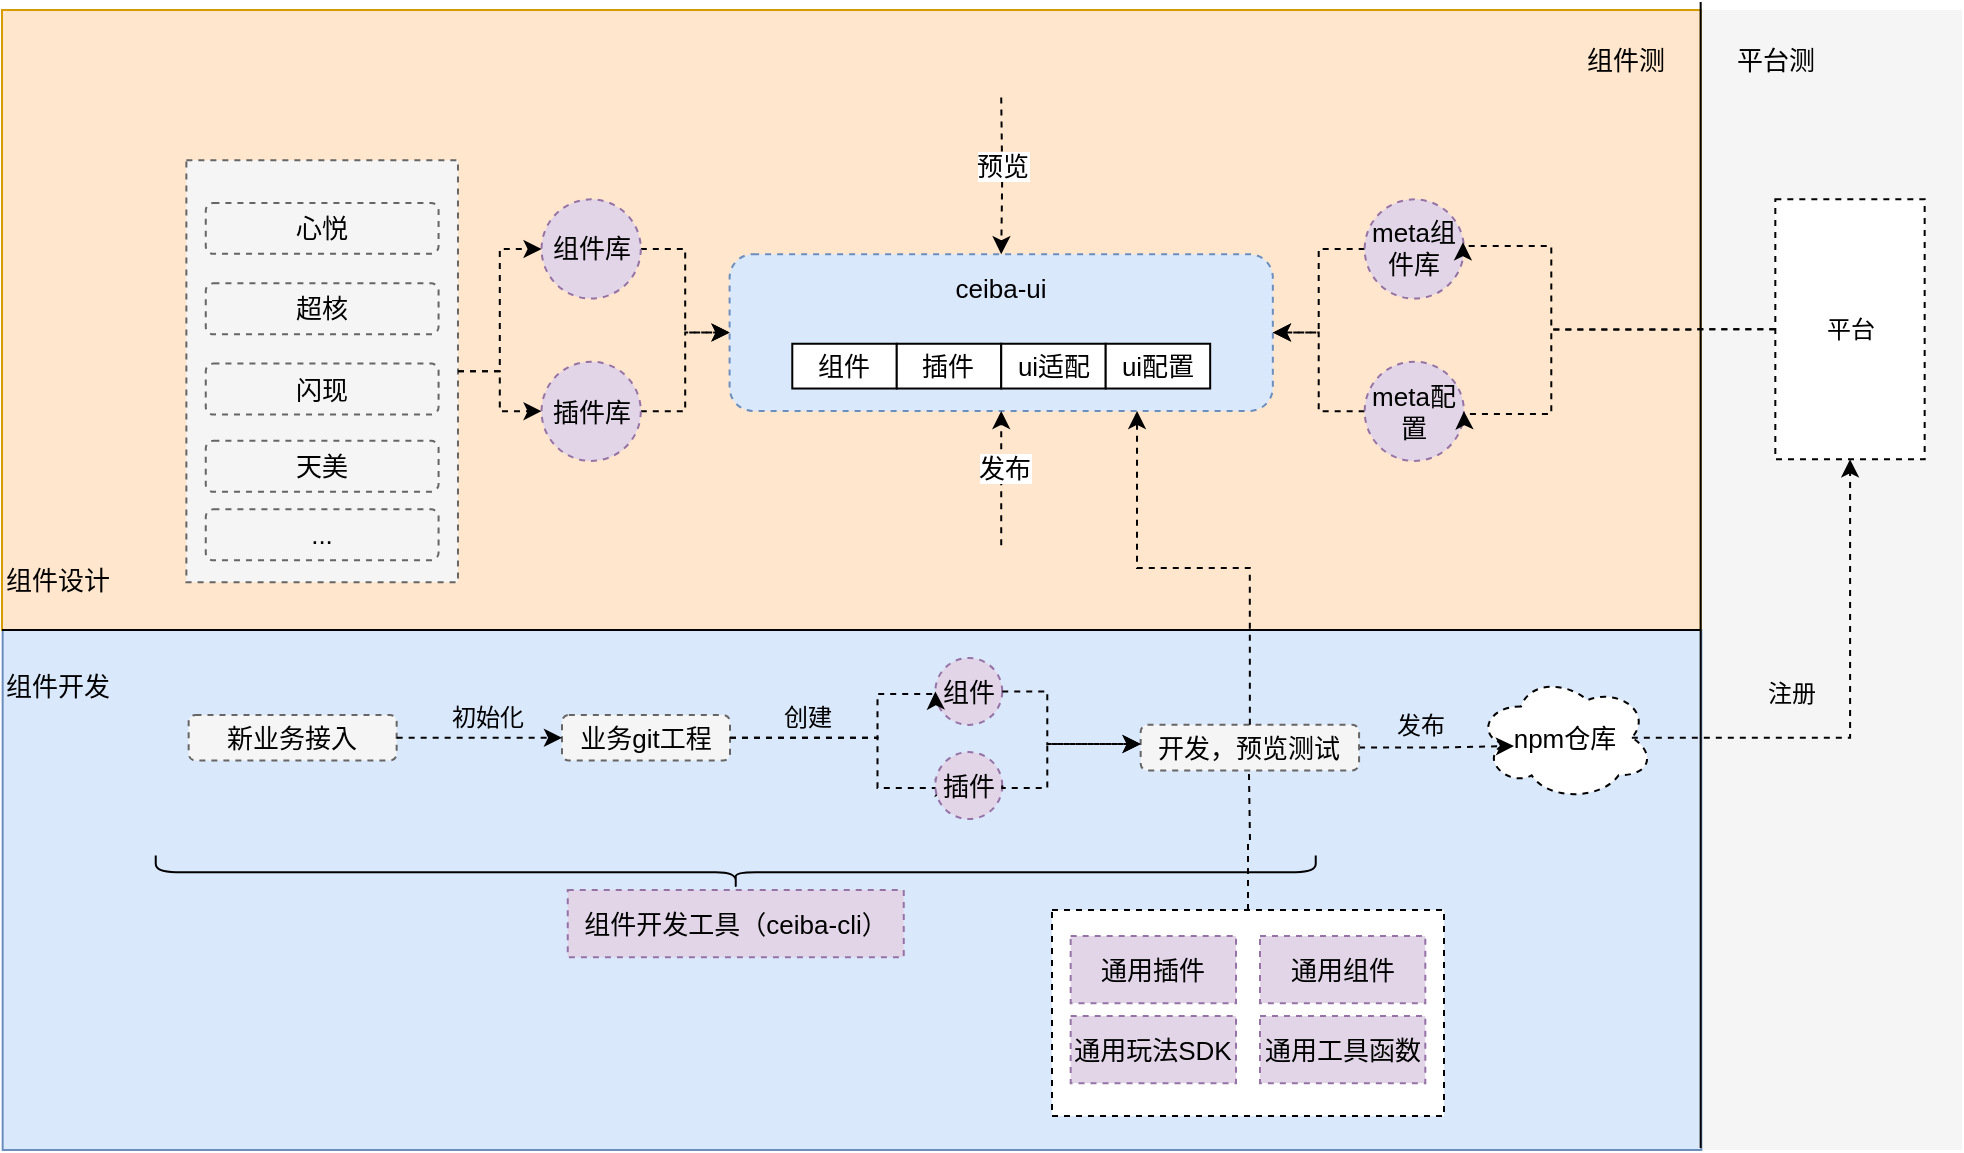 <mxfile version="15.5.7" type="github">
  <diagram id="rk3C6pTUY0xWVFAPisOY" name="Page-1">
    <mxGraphModel dx="1422" dy="738" grid="1" gridSize="10" guides="1" tooltips="1" connect="1" arrows="1" fold="1" page="1" pageScale="1" pageWidth="827" pageHeight="1169" math="0" shadow="0">
      <root>
        <mxCell id="0" />
        <mxCell id="1" parent="0" />
        <mxCell id="pB1RGP40LvwcYAefXJI1-122" value="" style="group" vertex="1" connectable="0" parent="1">
          <mxGeometry x="20" y="286" width="980" height="574" as="geometry" />
        </mxCell>
        <mxCell id="pB1RGP40LvwcYAefXJI1-119" value="" style="rounded=0;whiteSpace=wrap;html=1;fontSize=13;fontColor=#333333;fillColor=#f5f5f5;strokeColor=none;" vertex="1" parent="pB1RGP40LvwcYAefXJI1-122">
          <mxGeometry x="849.66" y="4" width="130.34" height="570" as="geometry" />
        </mxCell>
        <mxCell id="pB1RGP40LvwcYAefXJI1-118" value="" style="rounded=0;whiteSpace=wrap;html=1;fontSize=13;fillColor=#dae8fc;strokeColor=#6c8ebf;fontColor=#000000;" vertex="1" parent="pB1RGP40LvwcYAefXJI1-122">
          <mxGeometry x="0.327" y="314" width="849.333" height="260" as="geometry" />
        </mxCell>
        <mxCell id="pB1RGP40LvwcYAefXJI1-117" value="" style="rounded=0;whiteSpace=wrap;html=1;fontSize=13;fillColor=#ffe6cc;strokeColor=#d79b00;fontColor=#000000;" vertex="1" parent="pB1RGP40LvwcYAefXJI1-122">
          <mxGeometry y="4" width="849.333" height="310" as="geometry" />
        </mxCell>
        <mxCell id="pB1RGP40LvwcYAefXJI1-109" value="" style="rounded=0;whiteSpace=wrap;html=1;fontSize=13;fontColor=#000000;dashed=1;" vertex="1" parent="pB1RGP40LvwcYAefXJI1-122">
          <mxGeometry x="525" y="454" width="196" height="103" as="geometry" />
        </mxCell>
        <mxCell id="pB1RGP40LvwcYAefXJI1-66" value="新业务接入" style="rounded=1;whiteSpace=wrap;html=1;fillColor=#f5f5f5;fontColor=#000000;strokeColor=#666666;dashed=1;fontSize=13;" vertex="1" parent="pB1RGP40LvwcYAefXJI1-122">
          <mxGeometry x="93.329" y="356.499" width="104" height="22.779" as="geometry" />
        </mxCell>
        <mxCell id="pB1RGP40LvwcYAefXJI1-76" style="edgeStyle=orthogonalEdgeStyle;rounded=0;orthogonalLoop=1;jettySize=auto;html=1;exitX=1;exitY=0.5;exitDx=0;exitDy=0;entryX=0;entryY=0.5;entryDx=0;entryDy=0;fontSize=13;dashed=1;fontColor=#000000;" edge="1" parent="pB1RGP40LvwcYAefXJI1-122">
          <mxGeometry relative="1" as="geometry">
            <mxPoint x="364" y="367.89" as="sourcePoint" />
            <mxPoint x="475.337" y="392.967" as="targetPoint" />
            <Array as="points">
              <mxPoint x="437.733" y="368" />
              <mxPoint x="437.733" y="393" />
            </Array>
          </mxGeometry>
        </mxCell>
        <mxCell id="pB1RGP40LvwcYAefXJI1-68" value="业务git工程" style="rounded=1;whiteSpace=wrap;html=1;fillColor=#f5f5f5;fontColor=#000000;strokeColor=#666666;dashed=1;fontSize=13;" vertex="1" parent="pB1RGP40LvwcYAefXJI1-122">
          <mxGeometry x="280" y="356.5" width="84" height="22.78" as="geometry" />
        </mxCell>
        <mxCell id="pB1RGP40LvwcYAefXJI1-67" style="edgeStyle=orthogonalEdgeStyle;rounded=0;orthogonalLoop=1;jettySize=auto;html=1;exitX=1;exitY=0.5;exitDx=0;exitDy=0;fontSize=13;dashed=1;entryX=0;entryY=0.5;entryDx=0;entryDy=0;fontColor=#000000;" edge="1" parent="pB1RGP40LvwcYAefXJI1-122" source="pB1RGP40LvwcYAefXJI1-66" target="pB1RGP40LvwcYAefXJI1-68">
          <mxGeometry relative="1" as="geometry">
            <mxPoint x="261.996" y="367.643" as="targetPoint" />
          </mxGeometry>
        </mxCell>
        <mxCell id="pB1RGP40LvwcYAefXJI1-70" value="初始化" style="text;html=1;strokeColor=none;fillColor=none;align=center;verticalAlign=middle;whiteSpace=wrap;rounded=0;fontSize=12;dashed=1;fontColor=#000000;" vertex="1" parent="pB1RGP40LvwcYAefXJI1-122">
          <mxGeometry x="214.667" y="343" width="56" height="30" as="geometry" />
        </mxCell>
        <mxCell id="pB1RGP40LvwcYAefXJI1-71" value="组件开发工具（ceiba-cli）" style="text;html=1;strokeColor=#9673a6;fillColor=#e1d5e7;align=center;verticalAlign=middle;whiteSpace=wrap;rounded=0;fontSize=13;dashed=1;fontColor=#000000;" vertex="1" parent="pB1RGP40LvwcYAefXJI1-122">
          <mxGeometry x="282.875" y="444" width="168" height="33.58" as="geometry" />
        </mxCell>
        <mxCell id="pB1RGP40LvwcYAefXJI1-78" value="创建" style="text;html=1;strokeColor=none;fillColor=none;align=center;verticalAlign=middle;whiteSpace=wrap;rounded=0;fontSize=12;dashed=1;fontColor=#000000;" vertex="1" parent="pB1RGP40LvwcYAefXJI1-122">
          <mxGeometry x="375.2" y="343" width="56" height="30" as="geometry" />
        </mxCell>
        <mxCell id="pB1RGP40LvwcYAefXJI1-82" value="npm仓库" style="ellipse;shape=cloud;whiteSpace=wrap;html=1;fontSize=13;dashed=1;fontColor=#000000;" vertex="1" parent="pB1RGP40LvwcYAefXJI1-122">
          <mxGeometry x="737.333" y="336.55" width="88.667" height="62.67" as="geometry" />
        </mxCell>
        <mxCell id="pB1RGP40LvwcYAefXJI1-87" value="平台" style="rounded=0;whiteSpace=wrap;html=1;fontSize=12;dashed=1;fontColor=#000000;" vertex="1" parent="pB1RGP40LvwcYAefXJI1-122">
          <mxGeometry x="886.667" y="98.68" width="74.667" height="130" as="geometry" />
        </mxCell>
        <mxCell id="pB1RGP40LvwcYAefXJI1-90" style="edgeStyle=orthogonalEdgeStyle;rounded=0;orthogonalLoop=1;jettySize=auto;html=1;exitX=0.875;exitY=0.5;exitDx=0;exitDy=0;exitPerimeter=0;fontSize=12;dashed=1;fontColor=#000000;" edge="1" parent="pB1RGP40LvwcYAefXJI1-122" source="pB1RGP40LvwcYAefXJI1-82" target="pB1RGP40LvwcYAefXJI1-87">
          <mxGeometry relative="1" as="geometry" />
        </mxCell>
        <mxCell id="pB1RGP40LvwcYAefXJI1-79" value="发布" style="text;html=1;strokeColor=none;fillColor=none;align=center;verticalAlign=middle;whiteSpace=wrap;rounded=0;fontSize=12;dashed=1;fontColor=#000000;" vertex="1" parent="pB1RGP40LvwcYAefXJI1-122">
          <mxGeometry x="690.667" y="344.43" width="37.333" height="34.85" as="geometry" />
        </mxCell>
        <mxCell id="pB1RGP40LvwcYAefXJI1-94" value="" style="shape=curlyBracket;whiteSpace=wrap;html=1;rounded=1;fontSize=12;rotation=-90;fontColor=#000000;" vertex="1" parent="pB1RGP40LvwcYAefXJI1-122">
          <mxGeometry x="358.54" y="145.08" width="16.66" height="580" as="geometry" />
        </mxCell>
        <mxCell id="pB1RGP40LvwcYAefXJI1-74" value="" style="group;fontSize=13;dashed=1;fontColor=#000000;" vertex="1" connectable="0" parent="pB1RGP40LvwcYAefXJI1-122">
          <mxGeometry x="466.667" y="328" width="35.85" height="89.61" as="geometry" />
        </mxCell>
        <mxCell id="pB1RGP40LvwcYAefXJI1-72" value="组件" style="ellipse;whiteSpace=wrap;html=1;aspect=fixed;fillColor=#e1d5e7;strokeColor=#9673a6;fontSize=13;dashed=1;fontColor=#000000;" vertex="1" parent="pB1RGP40LvwcYAefXJI1-74">
          <mxGeometry width="33.454" height="33.454" as="geometry" />
        </mxCell>
        <mxCell id="pB1RGP40LvwcYAefXJI1-73" value="插件" style="ellipse;whiteSpace=wrap;html=1;aspect=fixed;fillColor=#e1d5e7;strokeColor=#9673a6;fontSize=13;dashed=1;fontColor=#000000;" vertex="1" parent="pB1RGP40LvwcYAefXJI1-74">
          <mxGeometry y="47.045" width="33.454" height="33.454" as="geometry" />
        </mxCell>
        <mxCell id="pB1RGP40LvwcYAefXJI1-75" style="edgeStyle=orthogonalEdgeStyle;rounded=0;orthogonalLoop=1;jettySize=auto;html=1;exitX=1;exitY=0.5;exitDx=0;exitDy=0;entryX=0;entryY=0.5;entryDx=0;entryDy=0;fontSize=13;dashed=1;fontColor=#000000;" edge="1" parent="pB1RGP40LvwcYAefXJI1-122" source="pB1RGP40LvwcYAefXJI1-68" target="pB1RGP40LvwcYAefXJI1-72">
          <mxGeometry relative="1" as="geometry">
            <mxPoint x="373.333" y="367.89" as="sourcePoint" />
            <Array as="points">
              <mxPoint x="437.733" y="368" />
              <mxPoint x="437.733" y="346" />
            </Array>
          </mxGeometry>
        </mxCell>
        <mxCell id="pB1RGP40LvwcYAefXJI1-99" style="edgeStyle=orthogonalEdgeStyle;rounded=0;orthogonalLoop=1;jettySize=auto;html=1;exitX=1;exitY=0.5;exitDx=0;exitDy=0;dashed=1;fontSize=12;fontColor=#000000;" edge="1" parent="pB1RGP40LvwcYAefXJI1-122" source="pB1RGP40LvwcYAefXJI1-95">
          <mxGeometry relative="1" as="geometry">
            <mxPoint x="756" y="372" as="targetPoint" />
          </mxGeometry>
        </mxCell>
        <mxCell id="pB1RGP40LvwcYAefXJI1-95" value="开发，预览测试" style="rounded=1;whiteSpace=wrap;html=1;fillColor=#f5f5f5;fontColor=#000000;strokeColor=#666666;dashed=1;fontSize=13;" vertex="1" parent="pB1RGP40LvwcYAefXJI1-122">
          <mxGeometry x="569.333" y="361.42" width="109.2" height="22.78" as="geometry" />
        </mxCell>
        <mxCell id="pB1RGP40LvwcYAefXJI1-92" style="edgeStyle=orthogonalEdgeStyle;rounded=0;orthogonalLoop=1;jettySize=auto;html=1;exitX=1;exitY=0.5;exitDx=0;exitDy=0;fontSize=12;dashed=1;fontColor=#000000;" edge="1" parent="pB1RGP40LvwcYAefXJI1-122" source="pB1RGP40LvwcYAefXJI1-73" target="pB1RGP40LvwcYAefXJI1-95">
          <mxGeometry x="475.337" y="328" as="geometry">
            <Array as="points">
              <mxPoint x="522.667" y="393" />
              <mxPoint x="522.667" y="371" />
            </Array>
          </mxGeometry>
        </mxCell>
        <mxCell id="pB1RGP40LvwcYAefXJI1-83" style="edgeStyle=orthogonalEdgeStyle;rounded=0;orthogonalLoop=1;jettySize=auto;html=1;exitX=1;exitY=0.5;exitDx=0;exitDy=0;fontSize=12;dashed=1;fontColor=#000000;" edge="1" parent="pB1RGP40LvwcYAefXJI1-122" source="pB1RGP40LvwcYAefXJI1-72" target="pB1RGP40LvwcYAefXJI1-95">
          <mxGeometry x="475.337" y="328" as="geometry">
            <mxPoint x="560" y="371" as="targetPoint" />
            <Array as="points">
              <mxPoint x="500.267" y="344" />
              <mxPoint x="522.667" y="344" />
              <mxPoint x="522.667" y="371" />
            </Array>
          </mxGeometry>
        </mxCell>
        <mxCell id="pB1RGP40LvwcYAefXJI1-105" value="通用组件" style="text;html=1;strokeColor=#9673a6;fillColor=#e1d5e7;align=center;verticalAlign=middle;whiteSpace=wrap;rounded=0;fontSize=13;dashed=1;fontColor=#000000;" vertex="1" parent="pB1RGP40LvwcYAefXJI1-122">
          <mxGeometry x="628.992" y="467" width="82.675" height="33.58" as="geometry" />
        </mxCell>
        <mxCell id="pB1RGP40LvwcYAefXJI1-106" value="通用插件" style="text;html=1;strokeColor=#9673a6;fillColor=#e1d5e7;align=center;verticalAlign=middle;whiteSpace=wrap;rounded=0;fontSize=13;dashed=1;fontColor=#000000;" vertex="1" parent="pB1RGP40LvwcYAefXJI1-122">
          <mxGeometry x="534.333" y="467" width="82.675" height="33.58" as="geometry" />
        </mxCell>
        <mxCell id="pB1RGP40LvwcYAefXJI1-107" value="通用玩法SDK" style="text;html=1;strokeColor=#9673a6;fillColor=#e1d5e7;align=center;verticalAlign=middle;whiteSpace=wrap;rounded=0;fontSize=13;dashed=1;fontColor=#000000;" vertex="1" parent="pB1RGP40LvwcYAefXJI1-122">
          <mxGeometry x="534.333" y="507" width="82.675" height="33.58" as="geometry" />
        </mxCell>
        <mxCell id="pB1RGP40LvwcYAefXJI1-108" value="通用工具函数" style="text;html=1;strokeColor=#9673a6;fillColor=#e1d5e7;align=center;verticalAlign=middle;whiteSpace=wrap;rounded=0;fontSize=13;dashed=1;fontColor=#000000;" vertex="1" parent="pB1RGP40LvwcYAefXJI1-122">
          <mxGeometry x="628.992" y="507" width="82.675" height="33.58" as="geometry" />
        </mxCell>
        <mxCell id="pB1RGP40LvwcYAefXJI1-18" value="" style="rounded=1;whiteSpace=wrap;html=1;fillColor=#dae8fc;strokeColor=#6c8ebf;dashed=1;fontSize=13;fontColor=#000000;" vertex="1" parent="pB1RGP40LvwcYAefXJI1-122">
          <mxGeometry x="363.802" y="126.104" width="271.622" height="78.353" as="geometry" />
        </mxCell>
        <mxCell id="pB1RGP40LvwcYAefXJI1-121" style="edgeStyle=orthogonalEdgeStyle;rounded=0;orthogonalLoop=1;jettySize=auto;html=1;exitX=0.5;exitY=0;exitDx=0;exitDy=0;entryX=0.75;entryY=1;entryDx=0;entryDy=0;fontSize=13;fontColor=#000000;dashed=1;" edge="1" parent="pB1RGP40LvwcYAefXJI1-122" source="pB1RGP40LvwcYAefXJI1-95" target="pB1RGP40LvwcYAefXJI1-18">
          <mxGeometry relative="1" as="geometry" />
        </mxCell>
        <mxCell id="pB1RGP40LvwcYAefXJI1-19" value="ceiba-ui" style="text;html=1;strokeColor=none;fillColor=none;align=center;verticalAlign=middle;whiteSpace=wrap;rounded=0;fontSize=13;fontColor=#000000;" vertex="1" parent="pB1RGP40LvwcYAefXJI1-122">
          <mxGeometry x="468.273" y="126.104" width="62.682" height="33.58" as="geometry" />
        </mxCell>
        <mxCell id="pB1RGP40LvwcYAefXJI1-20" value="组件" style="rounded=0;whiteSpace=wrap;html=1;fontSize=13;fontColor=#000000;" vertex="1" parent="pB1RGP40LvwcYAefXJI1-122">
          <mxGeometry x="395.143" y="170.877" width="52.235" height="22.386" as="geometry" />
        </mxCell>
        <mxCell id="pB1RGP40LvwcYAefXJI1-21" value="插件" style="rounded=0;whiteSpace=wrap;html=1;fontSize=13;fontColor=#000000;" vertex="1" parent="pB1RGP40LvwcYAefXJI1-122">
          <mxGeometry x="447.378" y="170.877" width="52.235" height="22.386" as="geometry" />
        </mxCell>
        <mxCell id="pB1RGP40LvwcYAefXJI1-22" value="ui适配" style="rounded=0;whiteSpace=wrap;html=1;fontSize=13;fontColor=#000000;" vertex="1" parent="pB1RGP40LvwcYAefXJI1-122">
          <mxGeometry x="499.614" y="170.877" width="52.235" height="22.386" as="geometry" />
        </mxCell>
        <mxCell id="pB1RGP40LvwcYAefXJI1-23" value="ui配置" style="rounded=0;whiteSpace=wrap;html=1;fontSize=13;fontColor=#000000;" vertex="1" parent="pB1RGP40LvwcYAefXJI1-122">
          <mxGeometry x="551.849" y="170.877" width="52.235" height="22.386" as="geometry" />
        </mxCell>
        <mxCell id="pB1RGP40LvwcYAefXJI1-26" style="edgeStyle=orthogonalEdgeStyle;rounded=0;orthogonalLoop=1;jettySize=auto;html=1;exitX=0.5;exitY=1;exitDx=0;exitDy=0;entryX=0.5;entryY=0;entryDx=0;entryDy=0;fontSize=13;dashed=1;fontColor=#000000;" edge="1" parent="pB1RGP40LvwcYAefXJI1-122" target="pB1RGP40LvwcYAefXJI1-19">
          <mxGeometry x="37.333" y="0.74" as="geometry">
            <mxPoint x="499.614" y="47.752" as="sourcePoint" />
          </mxGeometry>
        </mxCell>
        <mxCell id="pB1RGP40LvwcYAefXJI1-31" value="预览" style="edgeLabel;html=1;align=center;verticalAlign=middle;resizable=0;points=[];fontSize=13;fontColor=#000000;" vertex="1" connectable="0" parent="pB1RGP40LvwcYAefXJI1-26">
          <mxGeometry x="-0.124" relative="1" as="geometry">
            <mxPoint as="offset" />
          </mxGeometry>
        </mxCell>
        <mxCell id="pB1RGP40LvwcYAefXJI1-32" value="" style="endArrow=classic;html=1;rounded=0;entryX=0.5;entryY=1;entryDx=0;entryDy=0;fontSize=13;dashed=1;fontColor=#000000;" edge="1" parent="pB1RGP40LvwcYAefXJI1-122" target="pB1RGP40LvwcYAefXJI1-18">
          <mxGeometry x="37.333" y="0.74" width="46.667" height="50" as="geometry">
            <mxPoint x="499.614" y="271.616" as="sourcePoint" />
            <mxPoint x="520.508" y="215.65" as="targetPoint" />
          </mxGeometry>
        </mxCell>
        <mxCell id="pB1RGP40LvwcYAefXJI1-33" value="发布" style="edgeLabel;html=1;align=center;verticalAlign=middle;resizable=0;points=[];fontSize=13;fontColor=#000000;" vertex="1" connectable="0" parent="pB1RGP40LvwcYAefXJI1-32">
          <mxGeometry x="0.163" y="-1" relative="1" as="geometry">
            <mxPoint as="offset" />
          </mxGeometry>
        </mxCell>
        <mxCell id="pB1RGP40LvwcYAefXJI1-53" style="edgeStyle=orthogonalEdgeStyle;rounded=0;orthogonalLoop=1;jettySize=auto;html=1;exitX=1;exitY=0.5;exitDx=0;exitDy=0;entryX=0;entryY=0.5;entryDx=0;entryDy=0;fontSize=13;dashed=1;fontColor=#000000;" edge="1" parent="pB1RGP40LvwcYAefXJI1-122" source="pB1RGP40LvwcYAefXJI1-34" target="pB1RGP40LvwcYAefXJI1-18">
          <mxGeometry x="37.333" y="0.74" as="geometry" />
        </mxCell>
        <mxCell id="pB1RGP40LvwcYAefXJI1-34" value="组件库" style="ellipse;whiteSpace=wrap;html=1;aspect=fixed;fillColor=#e1d5e7;strokeColor=#9673a6;fontSize=13;dashed=1;fontColor=#000000;" vertex="1" parent="pB1RGP40LvwcYAefXJI1-122">
          <mxGeometry x="269.779" y="98.681" width="49.623" height="49.623" as="geometry" />
        </mxCell>
        <mxCell id="pB1RGP40LvwcYAefXJI1-41" style="edgeStyle=orthogonalEdgeStyle;rounded=0;orthogonalLoop=1;jettySize=auto;html=1;exitX=0;exitY=0.5;exitDx=0;exitDy=0;entryX=1;entryY=0.5;entryDx=0;entryDy=0;fontSize=13;dashed=1;fontColor=#000000;" edge="1" parent="pB1RGP40LvwcYAefXJI1-122" source="pB1RGP40LvwcYAefXJI1-40" target="pB1RGP40LvwcYAefXJI1-18">
          <mxGeometry x="37.333" y="0.74" as="geometry" />
        </mxCell>
        <mxCell id="pB1RGP40LvwcYAefXJI1-40" value="meta组件库" style="ellipse;whiteSpace=wrap;html=1;aspect=fixed;fillColor=#e1d5e7;strokeColor=#9673a6;fontSize=13;dashed=1;fontColor=#000000;" vertex="1" parent="pB1RGP40LvwcYAefXJI1-122">
          <mxGeometry x="681.335" y="98.677" width="49.623" height="49.623" as="geometry" />
        </mxCell>
        <mxCell id="pB1RGP40LvwcYAefXJI1-54" style="edgeStyle=orthogonalEdgeStyle;rounded=0;orthogonalLoop=1;jettySize=auto;html=1;exitX=1;exitY=0.5;exitDx=0;exitDy=0;fontSize=13;dashed=1;fontColor=#000000;" edge="1" parent="pB1RGP40LvwcYAefXJI1-122" source="pB1RGP40LvwcYAefXJI1-51" target="pB1RGP40LvwcYAefXJI1-18">
          <mxGeometry x="37.333" y="0.74" as="geometry" />
        </mxCell>
        <mxCell id="pB1RGP40LvwcYAefXJI1-51" value="插件库" style="ellipse;whiteSpace=wrap;html=1;aspect=fixed;fillColor=#e1d5e7;strokeColor=#9673a6;fontSize=13;dashed=1;fontColor=#000000;" vertex="1" parent="pB1RGP40LvwcYAefXJI1-122">
          <mxGeometry x="269.779" y="179.832" width="49.623" height="49.623" as="geometry" />
        </mxCell>
        <mxCell id="pB1RGP40LvwcYAefXJI1-52" style="edgeStyle=orthogonalEdgeStyle;rounded=0;orthogonalLoop=1;jettySize=auto;html=1;exitX=1;exitY=0.5;exitDx=0;exitDy=0;fontSize=13;dashed=1;fontColor=#000000;" edge="1" parent="pB1RGP40LvwcYAefXJI1-122" source="pB1RGP40LvwcYAefXJI1-15" target="pB1RGP40LvwcYAefXJI1-51">
          <mxGeometry x="37.333" y="0.74" as="geometry" />
        </mxCell>
        <mxCell id="pB1RGP40LvwcYAefXJI1-15" value="" style="rounded=0;whiteSpace=wrap;html=1;fillColor=#f5f5f5;fontColor=#000000;strokeColor=#666666;dashed=1;fontSize=13;" vertex="1" parent="pB1RGP40LvwcYAefXJI1-122">
          <mxGeometry x="92.18" y="79.093" width="135.811" height="210.992" as="geometry" />
        </mxCell>
        <mxCell id="pB1RGP40LvwcYAefXJI1-38" style="edgeStyle=orthogonalEdgeStyle;rounded=0;orthogonalLoop=1;jettySize=auto;html=1;exitX=1;exitY=0.5;exitDx=0;exitDy=0;fontSize=13;dashed=1;fontColor=#000000;" edge="1" parent="pB1RGP40LvwcYAefXJI1-122" source="pB1RGP40LvwcYAefXJI1-15" target="pB1RGP40LvwcYAefXJI1-34">
          <mxGeometry x="37.333" y="0.74" as="geometry" />
        </mxCell>
        <mxCell id="pB1RGP40LvwcYAefXJI1-7" value="超核" style="rounded=1;whiteSpace=wrap;html=1;fillColor=#f5f5f5;fontColor=#000000;strokeColor=#666666;dashed=1;fontSize=13;" vertex="1" parent="pB1RGP40LvwcYAefXJI1-122">
          <mxGeometry x="101.881" y="140.655" width="116.41" height="25.497" as="geometry" />
        </mxCell>
        <mxCell id="pB1RGP40LvwcYAefXJI1-28" value="..." style="rounded=1;whiteSpace=wrap;html=1;fillColor=#f5f5f5;fontColor=#000000;strokeColor=#666666;dashed=1;fontSize=13;" vertex="1" parent="pB1RGP40LvwcYAefXJI1-122">
          <mxGeometry x="101.881" y="253.661" width="116.41" height="25.497" as="geometry" />
        </mxCell>
        <mxCell id="pB1RGP40LvwcYAefXJI1-55" value="心悦" style="rounded=1;whiteSpace=wrap;html=1;fillColor=#f5f5f5;fontColor=#000000;strokeColor=#666666;dashed=1;fontSize=13;" vertex="1" parent="pB1RGP40LvwcYAefXJI1-122">
          <mxGeometry x="101.881" y="100.438" width="116.41" height="25.497" as="geometry" />
        </mxCell>
        <mxCell id="pB1RGP40LvwcYAefXJI1-56" value="闪现" style="rounded=1;whiteSpace=wrap;html=1;fillColor=#f5f5f5;fontColor=#000000;strokeColor=#666666;dashed=1;fontSize=13;" vertex="1" parent="pB1RGP40LvwcYAefXJI1-122">
          <mxGeometry x="101.881" y="180.771" width="116.41" height="25.497" as="geometry" />
        </mxCell>
        <mxCell id="pB1RGP40LvwcYAefXJI1-57" value="天美" style="rounded=1;whiteSpace=wrap;html=1;fillColor=#f5f5f5;fontColor=#000000;strokeColor=#666666;dashed=1;fontSize=13;" vertex="1" parent="pB1RGP40LvwcYAefXJI1-122">
          <mxGeometry x="101.881" y="219.412" width="116.41" height="25.497" as="geometry" />
        </mxCell>
        <mxCell id="pB1RGP40LvwcYAefXJI1-86" style="edgeStyle=orthogonalEdgeStyle;rounded=0;orthogonalLoop=1;jettySize=auto;html=1;exitX=0;exitY=0.5;exitDx=0;exitDy=0;entryX=1;entryY=0.5;entryDx=0;entryDy=0;fontSize=12;dashed=1;fontColor=#000000;" edge="1" parent="pB1RGP40LvwcYAefXJI1-122" source="pB1RGP40LvwcYAefXJI1-85" target="pB1RGP40LvwcYAefXJI1-18">
          <mxGeometry x="37.333" y="0.74" as="geometry" />
        </mxCell>
        <mxCell id="pB1RGP40LvwcYAefXJI1-85" value="meta配置" style="ellipse;whiteSpace=wrap;html=1;aspect=fixed;fillColor=#e1d5e7;strokeColor=#9673a6;fontSize=13;dashed=1;fontColor=#000000;" vertex="1" parent="pB1RGP40LvwcYAefXJI1-122">
          <mxGeometry x="681.335" y="179.837" width="49.623" height="49.623" as="geometry" />
        </mxCell>
        <mxCell id="pB1RGP40LvwcYAefXJI1-93" value="注册" style="text;html=1;strokeColor=none;fillColor=none;align=center;verticalAlign=middle;whiteSpace=wrap;rounded=0;fontSize=12;dashed=1;fontColor=#000000;" vertex="1" parent="pB1RGP40LvwcYAefXJI1-122">
          <mxGeometry x="858.664" y="328.002" width="71.701" height="35.844" as="geometry" />
        </mxCell>
        <mxCell id="pB1RGP40LvwcYAefXJI1-111" value="" style="endArrow=none;html=1;rounded=0;fontSize=13;fontColor=#000000;" edge="1" parent="pB1RGP40LvwcYAefXJI1-122">
          <mxGeometry width="50" height="50" relative="1" as="geometry">
            <mxPoint y="314" as="sourcePoint" />
            <mxPoint x="849.333" y="314" as="targetPoint" />
          </mxGeometry>
        </mxCell>
        <mxCell id="pB1RGP40LvwcYAefXJI1-112" value="" style="endArrow=none;html=1;rounded=0;fontSize=13;fontColor=#000000;" edge="1" parent="pB1RGP40LvwcYAefXJI1-122">
          <mxGeometry width="50" height="50" relative="1" as="geometry">
            <mxPoint x="849.333" as="sourcePoint" />
            <mxPoint x="849.333" y="573" as="targetPoint" />
          </mxGeometry>
        </mxCell>
        <mxCell id="pB1RGP40LvwcYAefXJI1-113" value="组件设计" style="text;html=1;strokeColor=none;fillColor=none;align=center;verticalAlign=middle;whiteSpace=wrap;rounded=0;fontSize=13;fontColor=#000000;" vertex="1" parent="pB1RGP40LvwcYAefXJI1-122">
          <mxGeometry y="274" width="56" height="30" as="geometry" />
        </mxCell>
        <mxCell id="pB1RGP40LvwcYAefXJI1-114" value="组件开发" style="text;html=1;strokeColor=none;fillColor=none;align=center;verticalAlign=middle;whiteSpace=wrap;rounded=0;fontSize=13;fontColor=#000000;" vertex="1" parent="pB1RGP40LvwcYAefXJI1-122">
          <mxGeometry y="326.5" width="56" height="30" as="geometry" />
        </mxCell>
        <mxCell id="pB1RGP40LvwcYAefXJI1-115" value="组件测" style="text;html=1;strokeColor=none;fillColor=none;align=center;verticalAlign=middle;whiteSpace=wrap;rounded=0;fontSize=13;fontColor=#000000;" vertex="1" parent="pB1RGP40LvwcYAefXJI1-122">
          <mxGeometry x="784" y="14" width="56" height="30" as="geometry" />
        </mxCell>
        <mxCell id="pB1RGP40LvwcYAefXJI1-116" value="平台测" style="text;html=1;strokeColor=none;fillColor=none;align=center;verticalAlign=middle;whiteSpace=wrap;rounded=0;fontSize=13;fontColor=#000000;" vertex="1" parent="pB1RGP40LvwcYAefXJI1-122">
          <mxGeometry x="858.667" y="14" width="56" height="30" as="geometry" />
        </mxCell>
        <mxCell id="pB1RGP40LvwcYAefXJI1-120" value="" style="edgeStyle=orthogonalEdgeStyle;rounded=0;orthogonalLoop=1;jettySize=auto;html=1;exitX=0.5;exitY=0;exitDx=0;exitDy=0;dashed=1;fontSize=13;fontColor=#000000;endArrow=none;" edge="1" parent="pB1RGP40LvwcYAefXJI1-122" source="pB1RGP40LvwcYAefXJI1-109">
          <mxGeometry relative="1" as="geometry">
            <mxPoint x="623" y="454" as="sourcePoint" />
            <mxPoint x="623.467" y="384" as="targetPoint" />
          </mxGeometry>
        </mxCell>
        <mxCell id="pB1RGP40LvwcYAefXJI1-88" style="edgeStyle=orthogonalEdgeStyle;rounded=0;orthogonalLoop=1;jettySize=auto;html=1;exitX=0;exitY=0.5;exitDx=0;exitDy=0;entryX=0.991;entryY=0.433;entryDx=0;entryDy=0;entryPerimeter=0;fontSize=12;dashed=1;fontColor=#000000;" edge="1" parent="pB1RGP40LvwcYAefXJI1-122" source="pB1RGP40LvwcYAefXJI1-87" target="pB1RGP40LvwcYAefXJI1-40">
          <mxGeometry relative="1" as="geometry">
            <Array as="points">
              <mxPoint x="774.667" y="164" />
              <mxPoint x="774.667" y="122" />
            </Array>
          </mxGeometry>
        </mxCell>
        <mxCell id="pB1RGP40LvwcYAefXJI1-89" style="edgeStyle=orthogonalEdgeStyle;rounded=0;orthogonalLoop=1;jettySize=auto;html=1;exitX=0;exitY=0.5;exitDx=0;exitDy=0;entryX=1;entryY=0.5;entryDx=0;entryDy=0;fontSize=12;dashed=1;fontColor=#000000;" edge="1" parent="pB1RGP40LvwcYAefXJI1-122" source="pB1RGP40LvwcYAefXJI1-87" target="pB1RGP40LvwcYAefXJI1-85">
          <mxGeometry relative="1" as="geometry">
            <Array as="points">
              <mxPoint x="774.667" y="164" />
              <mxPoint x="774.667" y="206" />
            </Array>
          </mxGeometry>
        </mxCell>
      </root>
    </mxGraphModel>
  </diagram>
</mxfile>
